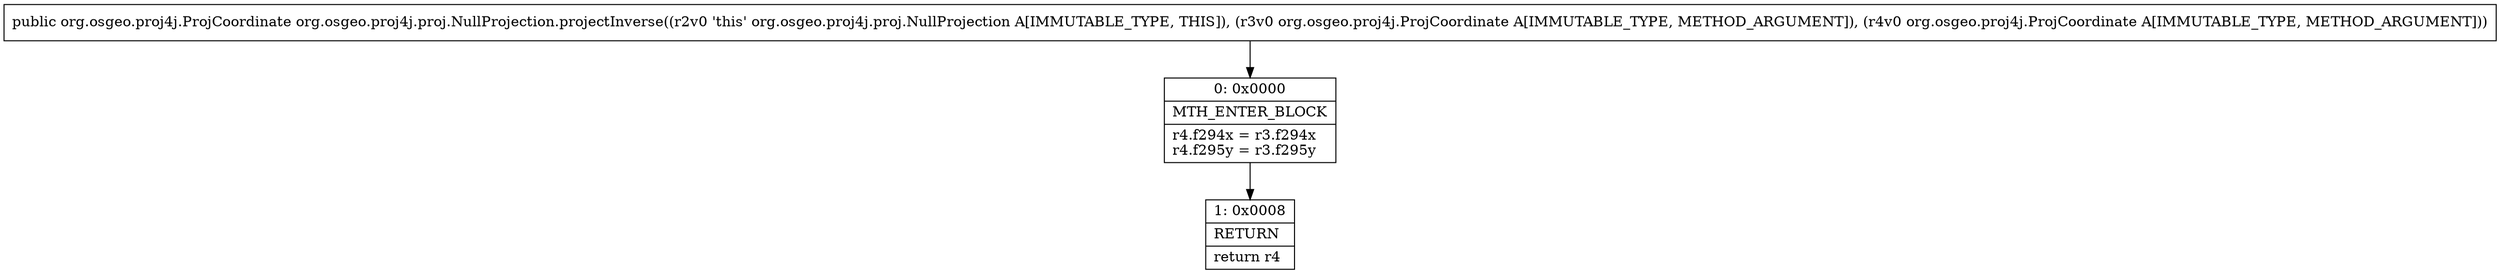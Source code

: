 digraph "CFG fororg.osgeo.proj4j.proj.NullProjection.projectInverse(Lorg\/osgeo\/proj4j\/ProjCoordinate;Lorg\/osgeo\/proj4j\/ProjCoordinate;)Lorg\/osgeo\/proj4j\/ProjCoordinate;" {
Node_0 [shape=record,label="{0\:\ 0x0000|MTH_ENTER_BLOCK\l|r4.f294x = r3.f294x\lr4.f295y = r3.f295y\l}"];
Node_1 [shape=record,label="{1\:\ 0x0008|RETURN\l|return r4\l}"];
MethodNode[shape=record,label="{public org.osgeo.proj4j.ProjCoordinate org.osgeo.proj4j.proj.NullProjection.projectInverse((r2v0 'this' org.osgeo.proj4j.proj.NullProjection A[IMMUTABLE_TYPE, THIS]), (r3v0 org.osgeo.proj4j.ProjCoordinate A[IMMUTABLE_TYPE, METHOD_ARGUMENT]), (r4v0 org.osgeo.proj4j.ProjCoordinate A[IMMUTABLE_TYPE, METHOD_ARGUMENT])) }"];
MethodNode -> Node_0;
Node_0 -> Node_1;
}

